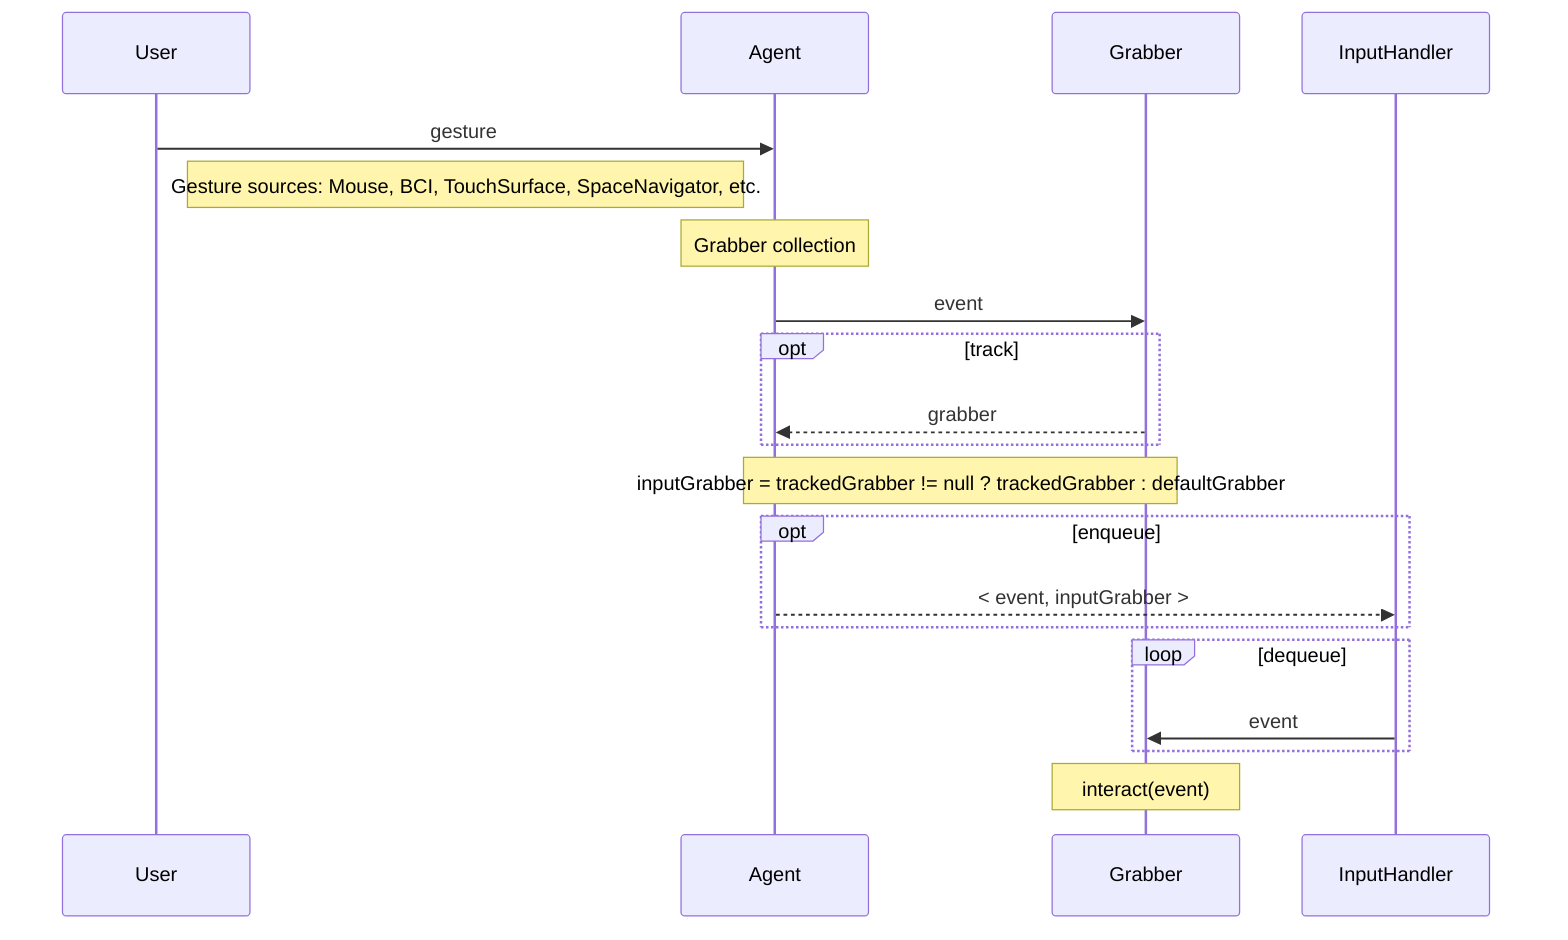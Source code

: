 sequenceDiagram
    User->>Agent: gesture
    Note right of User: Gesture sources: Mouse, BCI, TouchSurface, SpaceNavigator, etc.
    Note over Agent: Grabber collection
    %loop update
        Agent->>Grabber: event
    %end
    opt track
        Grabber-->>Agent: grabber
    end
    Note over Agent,Grabber: inputGrabber = trackedGrabber != null ? trackedGrabber : defaultGrabber
    opt enqueue
        Agent-->>InputHandler: < event, inputGrabber >
    end
    loop dequeue
      InputHandler->>Grabber: event
    end
    Note over Grabber: interact(event)